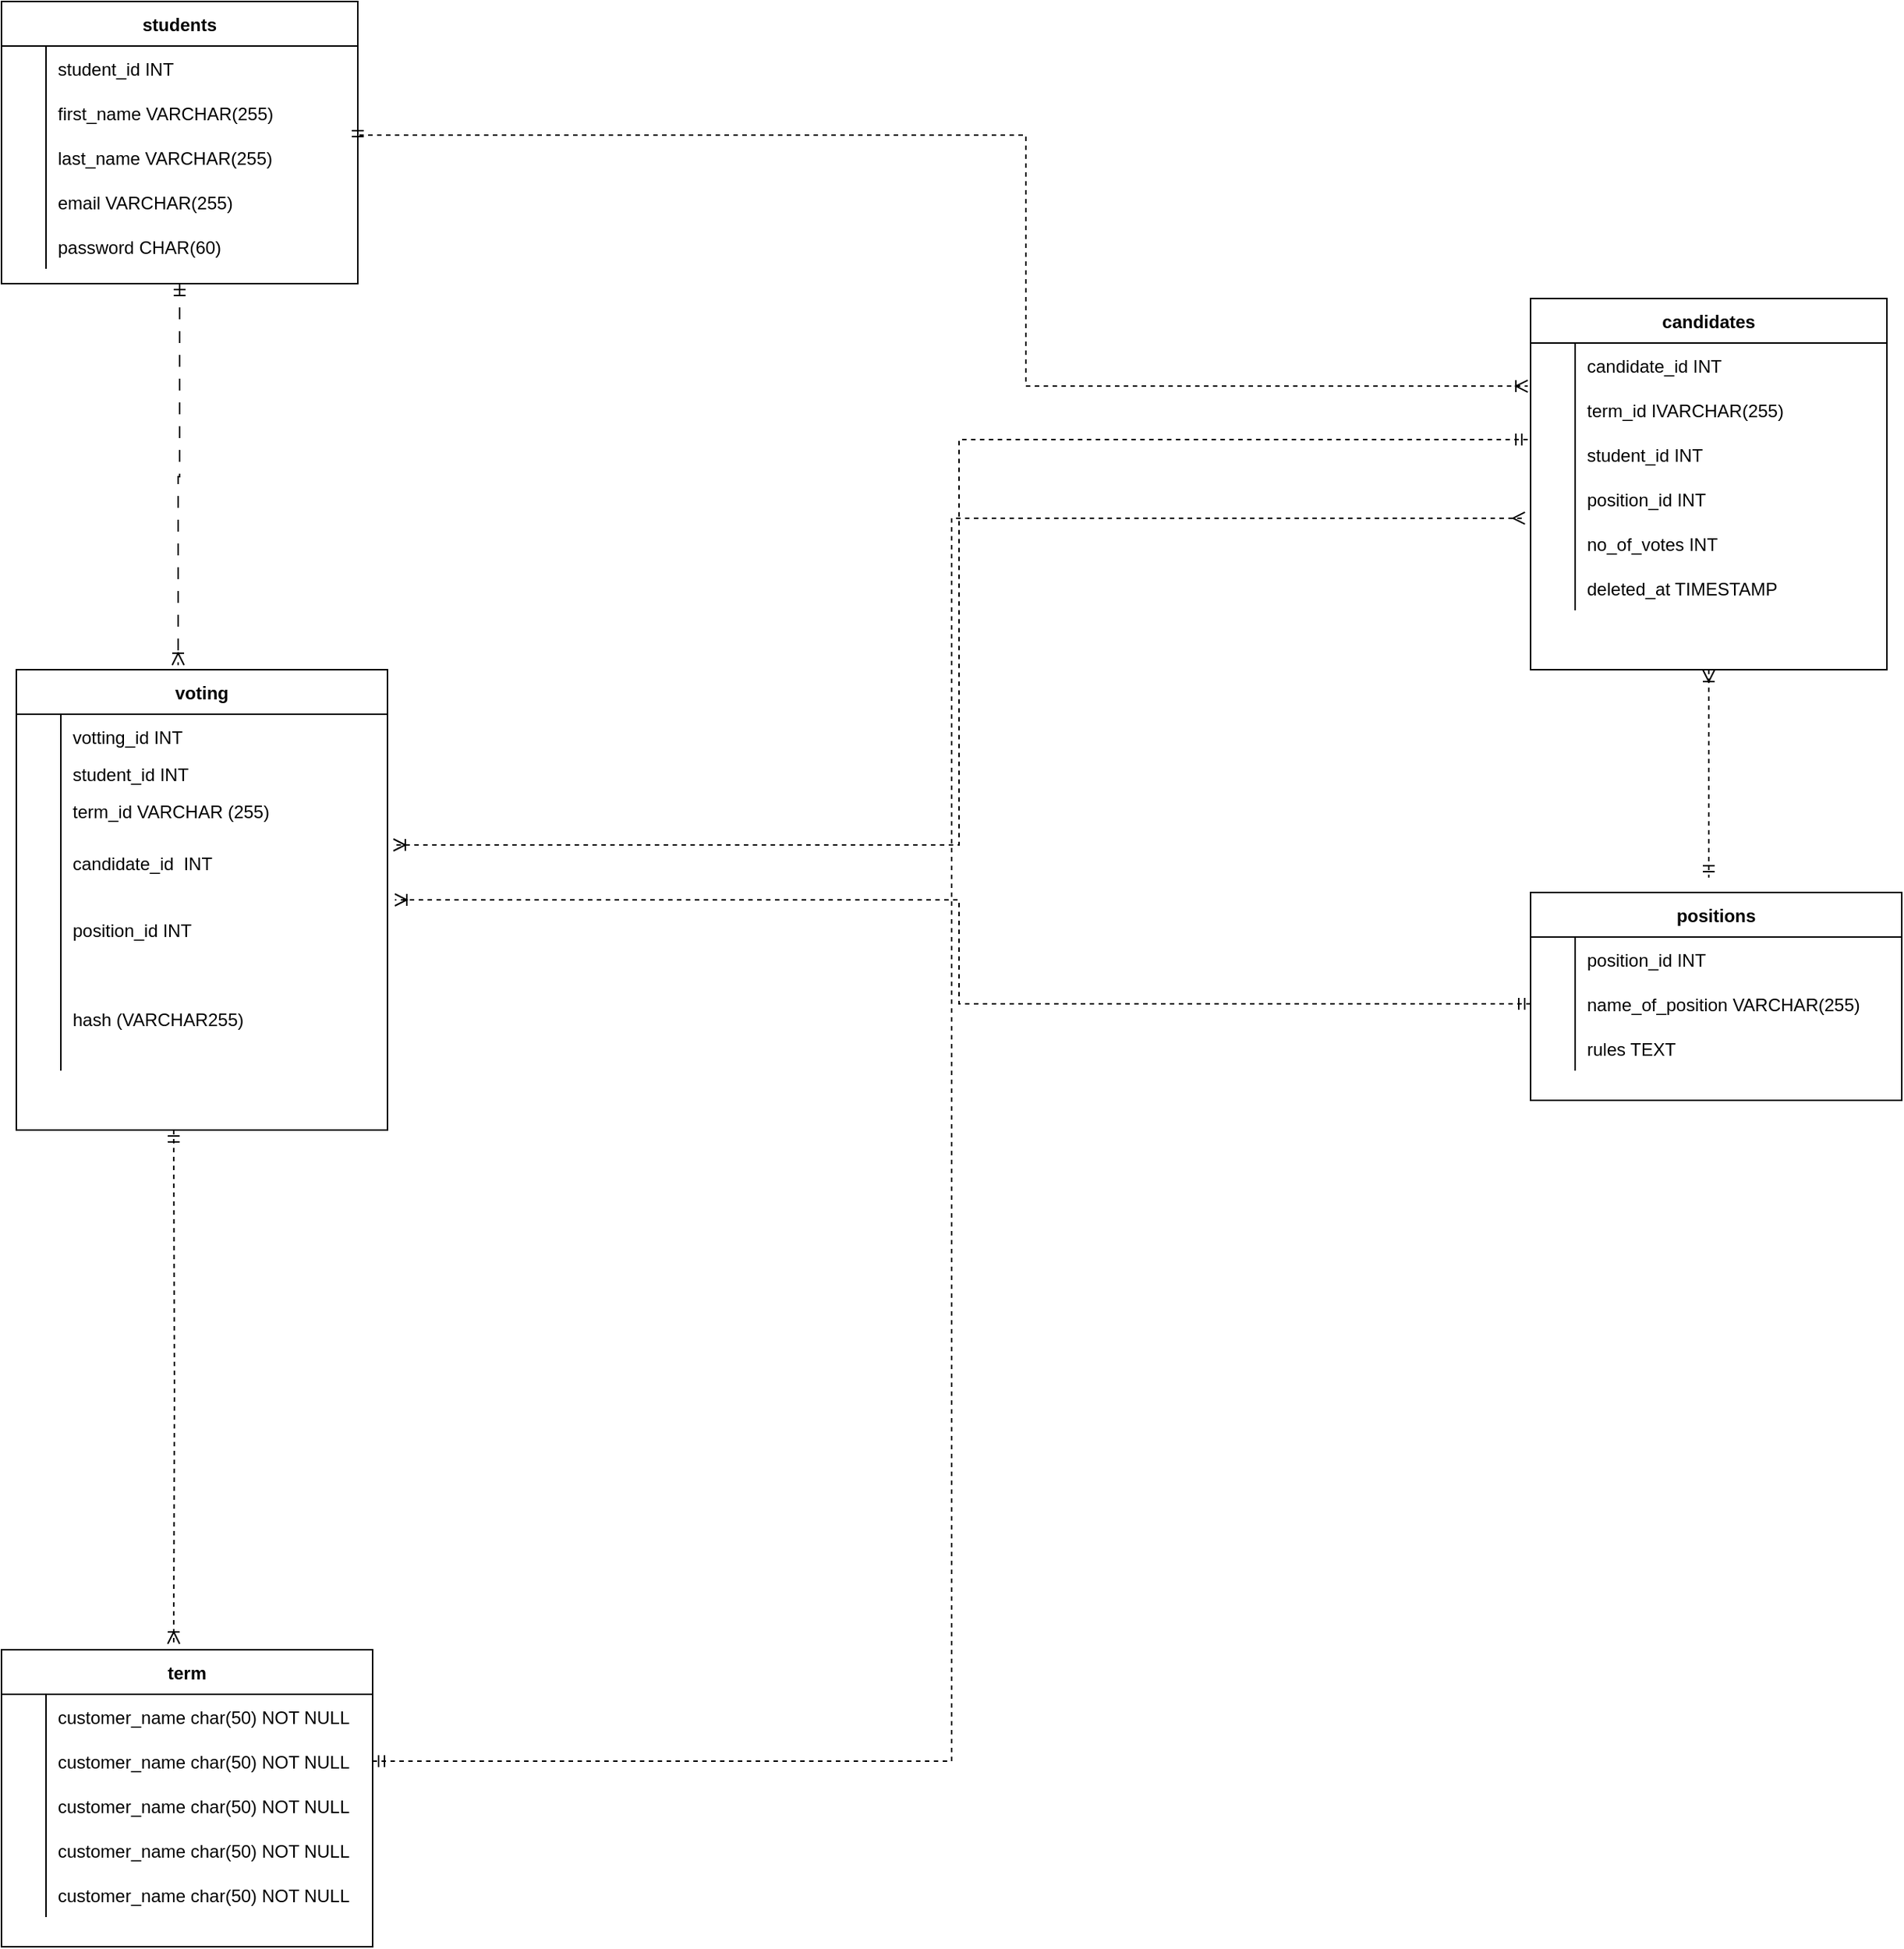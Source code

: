 <mxfile version="21.2.9" type="github">
  <diagram id="R2lEEEUBdFMjLlhIrx00" name="Page-1">
    <mxGraphModel dx="1434" dy="798" grid="1" gridSize="10" guides="1" tooltips="1" connect="1" arrows="1" fold="1" page="1" pageScale="1" pageWidth="850" pageHeight="1100" math="0" shadow="0" extFonts="Permanent Marker^https://fonts.googleapis.com/css?family=Permanent+Marker">
      <root>
        <mxCell id="0" />
        <mxCell id="1" parent="0" />
        <mxCell id="izmSpHOQXmyt1x_wfEce-32" style="edgeStyle=orthogonalEdgeStyle;rounded=0;orthogonalLoop=1;jettySize=auto;html=1;exitX=0.5;exitY=1;exitDx=0;exitDy=0;dashed=1;startArrow=ERoneToMany;startFill=0;endArrow=ERmandOne;endFill=0;" edge="1" parent="1" source="izmSpHOQXmyt1x_wfEce-63">
          <mxGeometry relative="1" as="geometry">
            <mxPoint x="1191.25" y="470" as="sourcePoint" />
            <mxPoint x="1200" y="610" as="targetPoint" />
          </mxGeometry>
        </mxCell>
        <mxCell id="izmSpHOQXmyt1x_wfEce-24" style="edgeStyle=orthogonalEdgeStyle;rounded=0;orthogonalLoop=1;jettySize=auto;html=1;exitX=0.5;exitY=1;exitDx=0;exitDy=0;dashed=1;dashPattern=8 8;startArrow=ERmandOne;startFill=0;endArrow=ERoneToMany;endFill=0;entryX=0.436;entryY=-0.01;entryDx=0;entryDy=0;entryPerimeter=0;" edge="1" parent="1" source="C-vyLk0tnHw3VtMMgP7b-23" target="izmSpHOQXmyt1x_wfEce-113">
          <mxGeometry relative="1" as="geometry">
            <mxPoint x="170" y="370" as="targetPoint" />
          </mxGeometry>
        </mxCell>
        <mxCell id="izmSpHOQXmyt1x_wfEce-28" style="edgeStyle=orthogonalEdgeStyle;rounded=0;orthogonalLoop=1;jettySize=auto;html=1;exitX=1;exitY=0.5;exitDx=0;exitDy=0;entryX=-0.008;entryY=-0.033;entryDx=0;entryDy=0;entryPerimeter=0;dashed=1;startArrow=ERmandOne;startFill=0;endArrow=ERoneToMany;endFill=0;" edge="1" parent="1" source="C-vyLk0tnHw3VtMMgP7b-23" target="izmSpHOQXmyt1x_wfEce-67">
          <mxGeometry relative="1" as="geometry">
            <mxPoint x="1037.58" y="269" as="targetPoint" />
            <Array as="points">
              <mxPoint x="740" y="110" />
              <mxPoint x="740" y="279" />
            </Array>
          </mxGeometry>
        </mxCell>
        <mxCell id="C-vyLk0tnHw3VtMMgP7b-23" value="students" style="shape=table;startSize=30;container=1;collapsible=1;childLayout=tableLayout;fixedRows=1;rowLines=0;fontStyle=1;align=center;resizeLast=1;" parent="1" vertex="1">
          <mxGeometry x="50" y="20" width="240" height="190" as="geometry" />
        </mxCell>
        <mxCell id="C-vyLk0tnHw3VtMMgP7b-27" value="" style="shape=partialRectangle;collapsible=0;dropTarget=0;pointerEvents=0;fillColor=none;points=[[0,0.5],[1,0.5]];portConstraint=eastwest;top=0;left=0;right=0;bottom=0;" parent="C-vyLk0tnHw3VtMMgP7b-23" vertex="1">
          <mxGeometry y="30" width="240" height="30" as="geometry" />
        </mxCell>
        <mxCell id="C-vyLk0tnHw3VtMMgP7b-28" value="" style="shape=partialRectangle;overflow=hidden;connectable=0;fillColor=none;top=0;left=0;bottom=0;right=0;" parent="C-vyLk0tnHw3VtMMgP7b-27" vertex="1">
          <mxGeometry width="30" height="30" as="geometry">
            <mxRectangle width="30" height="30" as="alternateBounds" />
          </mxGeometry>
        </mxCell>
        <mxCell id="C-vyLk0tnHw3VtMMgP7b-29" value="student_id INT" style="shape=partialRectangle;overflow=hidden;connectable=0;fillColor=none;top=0;left=0;bottom=0;right=0;align=left;spacingLeft=6;" parent="C-vyLk0tnHw3VtMMgP7b-27" vertex="1">
          <mxGeometry x="30" width="210" height="30" as="geometry">
            <mxRectangle width="210" height="30" as="alternateBounds" />
          </mxGeometry>
        </mxCell>
        <mxCell id="izmSpHOQXmyt1x_wfEce-40" value="" style="shape=partialRectangle;collapsible=0;dropTarget=0;pointerEvents=0;fillColor=none;points=[[0,0.5],[1,0.5]];portConstraint=eastwest;top=0;left=0;right=0;bottom=0;" vertex="1" parent="C-vyLk0tnHw3VtMMgP7b-23">
          <mxGeometry y="60" width="240" height="30" as="geometry" />
        </mxCell>
        <mxCell id="izmSpHOQXmyt1x_wfEce-41" value="" style="shape=partialRectangle;overflow=hidden;connectable=0;fillColor=none;top=0;left=0;bottom=0;right=0;" vertex="1" parent="izmSpHOQXmyt1x_wfEce-40">
          <mxGeometry width="30" height="30" as="geometry">
            <mxRectangle width="30" height="30" as="alternateBounds" />
          </mxGeometry>
        </mxCell>
        <mxCell id="izmSpHOQXmyt1x_wfEce-42" value="first_name VARCHAR(255)" style="shape=partialRectangle;overflow=hidden;connectable=0;fillColor=none;top=0;left=0;bottom=0;right=0;align=left;spacingLeft=6;" vertex="1" parent="izmSpHOQXmyt1x_wfEce-40">
          <mxGeometry x="30" width="210" height="30" as="geometry">
            <mxRectangle width="210" height="30" as="alternateBounds" />
          </mxGeometry>
        </mxCell>
        <mxCell id="izmSpHOQXmyt1x_wfEce-53" value="" style="shape=partialRectangle;collapsible=0;dropTarget=0;pointerEvents=0;fillColor=none;points=[[0,0.5],[1,0.5]];portConstraint=eastwest;top=0;left=0;right=0;bottom=0;" vertex="1" parent="C-vyLk0tnHw3VtMMgP7b-23">
          <mxGeometry y="90" width="240" height="30" as="geometry" />
        </mxCell>
        <mxCell id="izmSpHOQXmyt1x_wfEce-54" value="" style="shape=partialRectangle;overflow=hidden;connectable=0;fillColor=none;top=0;left=0;bottom=0;right=0;" vertex="1" parent="izmSpHOQXmyt1x_wfEce-53">
          <mxGeometry width="30" height="30" as="geometry">
            <mxRectangle width="30" height="30" as="alternateBounds" />
          </mxGeometry>
        </mxCell>
        <mxCell id="izmSpHOQXmyt1x_wfEce-55" value="last_name VARCHAR(255)" style="shape=partialRectangle;overflow=hidden;connectable=0;fillColor=none;top=0;left=0;bottom=0;right=0;align=left;spacingLeft=6;" vertex="1" parent="izmSpHOQXmyt1x_wfEce-53">
          <mxGeometry x="30" width="210" height="30" as="geometry">
            <mxRectangle width="210" height="30" as="alternateBounds" />
          </mxGeometry>
        </mxCell>
        <mxCell id="izmSpHOQXmyt1x_wfEce-56" value="" style="shape=partialRectangle;collapsible=0;dropTarget=0;pointerEvents=0;fillColor=none;points=[[0,0.5],[1,0.5]];portConstraint=eastwest;top=0;left=0;right=0;bottom=0;" vertex="1" parent="C-vyLk0tnHw3VtMMgP7b-23">
          <mxGeometry y="120" width="240" height="30" as="geometry" />
        </mxCell>
        <mxCell id="izmSpHOQXmyt1x_wfEce-57" value="" style="shape=partialRectangle;overflow=hidden;connectable=0;fillColor=none;top=0;left=0;bottom=0;right=0;" vertex="1" parent="izmSpHOQXmyt1x_wfEce-56">
          <mxGeometry width="30" height="30" as="geometry">
            <mxRectangle width="30" height="30" as="alternateBounds" />
          </mxGeometry>
        </mxCell>
        <mxCell id="izmSpHOQXmyt1x_wfEce-58" value="email VARCHAR(255)" style="shape=partialRectangle;overflow=hidden;connectable=0;fillColor=none;top=0;left=0;bottom=0;right=0;align=left;spacingLeft=6;" vertex="1" parent="izmSpHOQXmyt1x_wfEce-56">
          <mxGeometry x="30" width="210" height="30" as="geometry">
            <mxRectangle width="210" height="30" as="alternateBounds" />
          </mxGeometry>
        </mxCell>
        <mxCell id="izmSpHOQXmyt1x_wfEce-59" value="" style="shape=partialRectangle;collapsible=0;dropTarget=0;pointerEvents=0;fillColor=none;points=[[0,0.5],[1,0.5]];portConstraint=eastwest;top=0;left=0;right=0;bottom=0;" vertex="1" parent="C-vyLk0tnHw3VtMMgP7b-23">
          <mxGeometry y="150" width="240" height="30" as="geometry" />
        </mxCell>
        <mxCell id="izmSpHOQXmyt1x_wfEce-60" value="" style="shape=partialRectangle;overflow=hidden;connectable=0;fillColor=none;top=0;left=0;bottom=0;right=0;" vertex="1" parent="izmSpHOQXmyt1x_wfEce-59">
          <mxGeometry width="30" height="30" as="geometry">
            <mxRectangle width="30" height="30" as="alternateBounds" />
          </mxGeometry>
        </mxCell>
        <mxCell id="izmSpHOQXmyt1x_wfEce-61" value="password CHAR(60)" style="shape=partialRectangle;overflow=hidden;connectable=0;fillColor=none;top=0;left=0;bottom=0;right=0;align=left;spacingLeft=6;" vertex="1" parent="izmSpHOQXmyt1x_wfEce-59">
          <mxGeometry x="30" width="210" height="30" as="geometry">
            <mxRectangle width="210" height="30" as="alternateBounds" />
          </mxGeometry>
        </mxCell>
        <mxCell id="izmSpHOQXmyt1x_wfEce-27" style="edgeStyle=orthogonalEdgeStyle;rounded=0;orthogonalLoop=1;jettySize=auto;html=1;entryX=0.464;entryY=-0.02;entryDx=0;entryDy=0;entryPerimeter=0;dashed=1;startArrow=ERmandOne;startFill=0;endArrow=ERoneToMany;endFill=0;" edge="1" parent="1" target="izmSpHOQXmyt1x_wfEce-97">
          <mxGeometry relative="1" as="geometry">
            <mxPoint x="166" y="780" as="sourcePoint" />
            <mxPoint x="260.4" y="658.7" as="targetPoint" />
          </mxGeometry>
        </mxCell>
        <mxCell id="izmSpHOQXmyt1x_wfEce-30" style="edgeStyle=orthogonalEdgeStyle;rounded=0;orthogonalLoop=1;jettySize=auto;html=1;exitX=1;exitY=0.5;exitDx=0;exitDy=0;entryX=-0.016;entryY=-0.067;entryDx=0;entryDy=0;entryPerimeter=0;dashed=1;startArrow=ERmandOne;startFill=0;endArrow=ERmany;endFill=0;" edge="1" parent="1" source="izmSpHOQXmyt1x_wfEce-101" target="izmSpHOQXmyt1x_wfEce-76">
          <mxGeometry relative="1" as="geometry">
            <mxPoint x="380" y="867.5" as="sourcePoint" />
            <mxPoint x="1033.95" y="371.96" as="targetPoint" />
          </mxGeometry>
        </mxCell>
        <mxCell id="izmSpHOQXmyt1x_wfEce-29" style="edgeStyle=orthogonalEdgeStyle;rounded=0;orthogonalLoop=1;jettySize=auto;html=1;exitX=-0.008;exitY=0.167;exitDx=0;exitDy=0;entryX=1.016;entryY=0.2;entryDx=0;entryDy=0;dashed=1;startArrow=ERmandOne;startFill=0;endArrow=ERoneToMany;endFill=0;exitPerimeter=0;entryPerimeter=0;" edge="1" parent="1" source="izmSpHOQXmyt1x_wfEce-70" target="izmSpHOQXmyt1x_wfEce-123">
          <mxGeometry relative="1" as="geometry">
            <mxPoint x="1040" y="320" as="sourcePoint" />
            <mxPoint x="375" y="500" as="targetPoint" />
          </mxGeometry>
        </mxCell>
        <mxCell id="izmSpHOQXmyt1x_wfEce-31" style="edgeStyle=orthogonalEdgeStyle;rounded=0;orthogonalLoop=1;jettySize=auto;html=1;exitX=0;exitY=0.5;exitDx=0;exitDy=0;endArrow=ERoneToMany;endFill=0;startArrow=ERmandOne;startFill=0;dashed=1;entryX=1.02;entryY=0.1;entryDx=0;entryDy=0;entryPerimeter=0;" edge="1" parent="1" source="izmSpHOQXmyt1x_wfEce-88" target="izmSpHOQXmyt1x_wfEce-126">
          <mxGeometry relative="1" as="geometry">
            <mxPoint x="1025" y="645" as="sourcePoint" />
            <mxPoint x="375" y="525" as="targetPoint" />
          </mxGeometry>
        </mxCell>
        <mxCell id="izmSpHOQXmyt1x_wfEce-63" value="candidates" style="shape=table;startSize=30;container=1;collapsible=1;childLayout=tableLayout;fixedRows=1;rowLines=0;fontStyle=1;align=center;resizeLast=1;" vertex="1" parent="1">
          <mxGeometry x="1080" y="220" width="240" height="250" as="geometry" />
        </mxCell>
        <mxCell id="izmSpHOQXmyt1x_wfEce-64" value="" style="shape=partialRectangle;collapsible=0;dropTarget=0;pointerEvents=0;fillColor=none;points=[[0,0.5],[1,0.5]];portConstraint=eastwest;top=0;left=0;right=0;bottom=0;" vertex="1" parent="izmSpHOQXmyt1x_wfEce-63">
          <mxGeometry y="30" width="240" height="30" as="geometry" />
        </mxCell>
        <mxCell id="izmSpHOQXmyt1x_wfEce-65" value="" style="shape=partialRectangle;overflow=hidden;connectable=0;fillColor=none;top=0;left=0;bottom=0;right=0;" vertex="1" parent="izmSpHOQXmyt1x_wfEce-64">
          <mxGeometry width="30" height="30" as="geometry">
            <mxRectangle width="30" height="30" as="alternateBounds" />
          </mxGeometry>
        </mxCell>
        <mxCell id="izmSpHOQXmyt1x_wfEce-66" value="candidate_id INT" style="shape=partialRectangle;overflow=hidden;connectable=0;fillColor=none;top=0;left=0;bottom=0;right=0;align=left;spacingLeft=6;" vertex="1" parent="izmSpHOQXmyt1x_wfEce-64">
          <mxGeometry x="30" width="210" height="30" as="geometry">
            <mxRectangle width="210" height="30" as="alternateBounds" />
          </mxGeometry>
        </mxCell>
        <mxCell id="izmSpHOQXmyt1x_wfEce-67" value="" style="shape=partialRectangle;collapsible=0;dropTarget=0;pointerEvents=0;fillColor=none;points=[[0,0.5],[1,0.5]];portConstraint=eastwest;top=0;left=0;right=0;bottom=0;" vertex="1" parent="izmSpHOQXmyt1x_wfEce-63">
          <mxGeometry y="60" width="240" height="30" as="geometry" />
        </mxCell>
        <mxCell id="izmSpHOQXmyt1x_wfEce-68" value="" style="shape=partialRectangle;overflow=hidden;connectable=0;fillColor=none;top=0;left=0;bottom=0;right=0;" vertex="1" parent="izmSpHOQXmyt1x_wfEce-67">
          <mxGeometry width="30" height="30" as="geometry">
            <mxRectangle width="30" height="30" as="alternateBounds" />
          </mxGeometry>
        </mxCell>
        <mxCell id="izmSpHOQXmyt1x_wfEce-69" value="term_id IVARCHAR(255)" style="shape=partialRectangle;overflow=hidden;connectable=0;fillColor=none;top=0;left=0;bottom=0;right=0;align=left;spacingLeft=6;" vertex="1" parent="izmSpHOQXmyt1x_wfEce-67">
          <mxGeometry x="30" width="210" height="30" as="geometry">
            <mxRectangle width="210" height="30" as="alternateBounds" />
          </mxGeometry>
        </mxCell>
        <mxCell id="izmSpHOQXmyt1x_wfEce-70" value="" style="shape=partialRectangle;collapsible=0;dropTarget=0;pointerEvents=0;fillColor=none;points=[[0,0.5],[1,0.5]];portConstraint=eastwest;top=0;left=0;right=0;bottom=0;" vertex="1" parent="izmSpHOQXmyt1x_wfEce-63">
          <mxGeometry y="90" width="240" height="30" as="geometry" />
        </mxCell>
        <mxCell id="izmSpHOQXmyt1x_wfEce-71" value="" style="shape=partialRectangle;overflow=hidden;connectable=0;fillColor=none;top=0;left=0;bottom=0;right=0;" vertex="1" parent="izmSpHOQXmyt1x_wfEce-70">
          <mxGeometry width="30" height="30" as="geometry">
            <mxRectangle width="30" height="30" as="alternateBounds" />
          </mxGeometry>
        </mxCell>
        <mxCell id="izmSpHOQXmyt1x_wfEce-72" value="student_id INT" style="shape=partialRectangle;overflow=hidden;connectable=0;fillColor=none;top=0;left=0;bottom=0;right=0;align=left;spacingLeft=6;" vertex="1" parent="izmSpHOQXmyt1x_wfEce-70">
          <mxGeometry x="30" width="210" height="30" as="geometry">
            <mxRectangle width="210" height="30" as="alternateBounds" />
          </mxGeometry>
        </mxCell>
        <mxCell id="izmSpHOQXmyt1x_wfEce-73" value="" style="shape=partialRectangle;collapsible=0;dropTarget=0;pointerEvents=0;fillColor=none;points=[[0,0.5],[1,0.5]];portConstraint=eastwest;top=0;left=0;right=0;bottom=0;" vertex="1" parent="izmSpHOQXmyt1x_wfEce-63">
          <mxGeometry y="120" width="240" height="30" as="geometry" />
        </mxCell>
        <mxCell id="izmSpHOQXmyt1x_wfEce-74" value="" style="shape=partialRectangle;overflow=hidden;connectable=0;fillColor=none;top=0;left=0;bottom=0;right=0;" vertex="1" parent="izmSpHOQXmyt1x_wfEce-73">
          <mxGeometry width="30" height="30" as="geometry">
            <mxRectangle width="30" height="30" as="alternateBounds" />
          </mxGeometry>
        </mxCell>
        <mxCell id="izmSpHOQXmyt1x_wfEce-75" value="position_id INT" style="shape=partialRectangle;overflow=hidden;connectable=0;fillColor=none;top=0;left=0;bottom=0;right=0;align=left;spacingLeft=6;" vertex="1" parent="izmSpHOQXmyt1x_wfEce-73">
          <mxGeometry x="30" width="210" height="30" as="geometry">
            <mxRectangle width="210" height="30" as="alternateBounds" />
          </mxGeometry>
        </mxCell>
        <mxCell id="izmSpHOQXmyt1x_wfEce-76" value="" style="shape=partialRectangle;collapsible=0;dropTarget=0;pointerEvents=0;fillColor=none;points=[[0,0.5],[1,0.5]];portConstraint=eastwest;top=0;left=0;right=0;bottom=0;" vertex="1" parent="izmSpHOQXmyt1x_wfEce-63">
          <mxGeometry y="150" width="240" height="30" as="geometry" />
        </mxCell>
        <mxCell id="izmSpHOQXmyt1x_wfEce-77" value="" style="shape=partialRectangle;overflow=hidden;connectable=0;fillColor=none;top=0;left=0;bottom=0;right=0;" vertex="1" parent="izmSpHOQXmyt1x_wfEce-76">
          <mxGeometry width="30" height="30" as="geometry">
            <mxRectangle width="30" height="30" as="alternateBounds" />
          </mxGeometry>
        </mxCell>
        <mxCell id="izmSpHOQXmyt1x_wfEce-78" value="no_of_votes INT" style="shape=partialRectangle;overflow=hidden;connectable=0;fillColor=none;top=0;left=0;bottom=0;right=0;align=left;spacingLeft=6;" vertex="1" parent="izmSpHOQXmyt1x_wfEce-76">
          <mxGeometry x="30" width="210" height="30" as="geometry">
            <mxRectangle width="210" height="30" as="alternateBounds" />
          </mxGeometry>
        </mxCell>
        <mxCell id="izmSpHOQXmyt1x_wfEce-132" value="" style="shape=partialRectangle;collapsible=0;dropTarget=0;pointerEvents=0;fillColor=none;points=[[0,0.5],[1,0.5]];portConstraint=eastwest;top=0;left=0;right=0;bottom=0;" vertex="1" parent="izmSpHOQXmyt1x_wfEce-63">
          <mxGeometry y="180" width="240" height="30" as="geometry" />
        </mxCell>
        <mxCell id="izmSpHOQXmyt1x_wfEce-133" value="" style="shape=partialRectangle;overflow=hidden;connectable=0;fillColor=none;top=0;left=0;bottom=0;right=0;" vertex="1" parent="izmSpHOQXmyt1x_wfEce-132">
          <mxGeometry width="30" height="30" as="geometry">
            <mxRectangle width="30" height="30" as="alternateBounds" />
          </mxGeometry>
        </mxCell>
        <mxCell id="izmSpHOQXmyt1x_wfEce-134" value="deleted_at TIMESTAMP" style="shape=partialRectangle;overflow=hidden;connectable=0;fillColor=none;top=0;left=0;bottom=0;right=0;align=left;spacingLeft=6;" vertex="1" parent="izmSpHOQXmyt1x_wfEce-132">
          <mxGeometry x="30" width="210" height="30" as="geometry">
            <mxRectangle width="210" height="30" as="alternateBounds" />
          </mxGeometry>
        </mxCell>
        <mxCell id="izmSpHOQXmyt1x_wfEce-81" value="positions" style="shape=table;startSize=30;container=1;collapsible=1;childLayout=tableLayout;fixedRows=1;rowLines=0;fontStyle=1;align=center;resizeLast=1;" vertex="1" parent="1">
          <mxGeometry x="1080" y="620" width="250" height="140" as="geometry" />
        </mxCell>
        <mxCell id="izmSpHOQXmyt1x_wfEce-82" value="" style="shape=partialRectangle;collapsible=0;dropTarget=0;pointerEvents=0;fillColor=none;points=[[0,0.5],[1,0.5]];portConstraint=eastwest;top=0;left=0;right=0;bottom=0;" vertex="1" parent="izmSpHOQXmyt1x_wfEce-81">
          <mxGeometry y="30" width="250" height="30" as="geometry" />
        </mxCell>
        <mxCell id="izmSpHOQXmyt1x_wfEce-83" value="" style="shape=partialRectangle;overflow=hidden;connectable=0;fillColor=none;top=0;left=0;bottom=0;right=0;" vertex="1" parent="izmSpHOQXmyt1x_wfEce-82">
          <mxGeometry width="30" height="30" as="geometry">
            <mxRectangle width="30" height="30" as="alternateBounds" />
          </mxGeometry>
        </mxCell>
        <mxCell id="izmSpHOQXmyt1x_wfEce-84" value="position_id INT" style="shape=partialRectangle;overflow=hidden;connectable=0;fillColor=none;top=0;left=0;bottom=0;right=0;align=left;spacingLeft=6;" vertex="1" parent="izmSpHOQXmyt1x_wfEce-82">
          <mxGeometry x="30" width="220" height="30" as="geometry">
            <mxRectangle width="220" height="30" as="alternateBounds" />
          </mxGeometry>
        </mxCell>
        <mxCell id="izmSpHOQXmyt1x_wfEce-88" value="" style="shape=partialRectangle;collapsible=0;dropTarget=0;pointerEvents=0;fillColor=none;points=[[0,0.5],[1,0.5]];portConstraint=eastwest;top=0;left=0;right=0;bottom=0;" vertex="1" parent="izmSpHOQXmyt1x_wfEce-81">
          <mxGeometry y="60" width="250" height="30" as="geometry" />
        </mxCell>
        <mxCell id="izmSpHOQXmyt1x_wfEce-89" value="" style="shape=partialRectangle;overflow=hidden;connectable=0;fillColor=none;top=0;left=0;bottom=0;right=0;" vertex="1" parent="izmSpHOQXmyt1x_wfEce-88">
          <mxGeometry width="30" height="30" as="geometry">
            <mxRectangle width="30" height="30" as="alternateBounds" />
          </mxGeometry>
        </mxCell>
        <mxCell id="izmSpHOQXmyt1x_wfEce-90" value="name_of_position VARCHAR(255)" style="shape=partialRectangle;overflow=hidden;connectable=0;fillColor=none;top=0;left=0;bottom=0;right=0;align=left;spacingLeft=6;" vertex="1" parent="izmSpHOQXmyt1x_wfEce-88">
          <mxGeometry x="30" width="220" height="30" as="geometry">
            <mxRectangle width="220" height="30" as="alternateBounds" />
          </mxGeometry>
        </mxCell>
        <mxCell id="izmSpHOQXmyt1x_wfEce-94" value="" style="shape=partialRectangle;collapsible=0;dropTarget=0;pointerEvents=0;fillColor=none;points=[[0,0.5],[1,0.5]];portConstraint=eastwest;top=0;left=0;right=0;bottom=0;" vertex="1" parent="izmSpHOQXmyt1x_wfEce-81">
          <mxGeometry y="90" width="250" height="30" as="geometry" />
        </mxCell>
        <mxCell id="izmSpHOQXmyt1x_wfEce-95" value="" style="shape=partialRectangle;overflow=hidden;connectable=0;fillColor=none;top=0;left=0;bottom=0;right=0;" vertex="1" parent="izmSpHOQXmyt1x_wfEce-94">
          <mxGeometry width="30" height="30" as="geometry">
            <mxRectangle width="30" height="30" as="alternateBounds" />
          </mxGeometry>
        </mxCell>
        <mxCell id="izmSpHOQXmyt1x_wfEce-96" value="rules TEXT" style="shape=partialRectangle;overflow=hidden;connectable=0;fillColor=none;top=0;left=0;bottom=0;right=0;align=left;spacingLeft=6;" vertex="1" parent="izmSpHOQXmyt1x_wfEce-94">
          <mxGeometry x="30" width="220" height="30" as="geometry">
            <mxRectangle width="220" height="30" as="alternateBounds" />
          </mxGeometry>
        </mxCell>
        <mxCell id="izmSpHOQXmyt1x_wfEce-97" value="term" style="shape=table;startSize=30;container=1;collapsible=1;childLayout=tableLayout;fixedRows=1;rowLines=0;fontStyle=1;align=center;resizeLast=1;" vertex="1" parent="1">
          <mxGeometry x="50" y="1130" width="250" height="200" as="geometry" />
        </mxCell>
        <mxCell id="izmSpHOQXmyt1x_wfEce-98" value="" style="shape=partialRectangle;collapsible=0;dropTarget=0;pointerEvents=0;fillColor=none;points=[[0,0.5],[1,0.5]];portConstraint=eastwest;top=0;left=0;right=0;bottom=0;" vertex="1" parent="izmSpHOQXmyt1x_wfEce-97">
          <mxGeometry y="30" width="250" height="30" as="geometry" />
        </mxCell>
        <mxCell id="izmSpHOQXmyt1x_wfEce-99" value="" style="shape=partialRectangle;overflow=hidden;connectable=0;fillColor=none;top=0;left=0;bottom=0;right=0;" vertex="1" parent="izmSpHOQXmyt1x_wfEce-98">
          <mxGeometry width="30" height="30" as="geometry">
            <mxRectangle width="30" height="30" as="alternateBounds" />
          </mxGeometry>
        </mxCell>
        <mxCell id="izmSpHOQXmyt1x_wfEce-100" value="customer_name char(50) NOT NULL" style="shape=partialRectangle;overflow=hidden;connectable=0;fillColor=none;top=0;left=0;bottom=0;right=0;align=left;spacingLeft=6;" vertex="1" parent="izmSpHOQXmyt1x_wfEce-98">
          <mxGeometry x="30" width="220" height="30" as="geometry">
            <mxRectangle width="220" height="30" as="alternateBounds" />
          </mxGeometry>
        </mxCell>
        <mxCell id="izmSpHOQXmyt1x_wfEce-101" value="" style="shape=partialRectangle;collapsible=0;dropTarget=0;pointerEvents=0;fillColor=none;points=[[0,0.5],[1,0.5]];portConstraint=eastwest;top=0;left=0;right=0;bottom=0;" vertex="1" parent="izmSpHOQXmyt1x_wfEce-97">
          <mxGeometry y="60" width="250" height="30" as="geometry" />
        </mxCell>
        <mxCell id="izmSpHOQXmyt1x_wfEce-102" value="" style="shape=partialRectangle;overflow=hidden;connectable=0;fillColor=none;top=0;left=0;bottom=0;right=0;" vertex="1" parent="izmSpHOQXmyt1x_wfEce-101">
          <mxGeometry width="30" height="30" as="geometry">
            <mxRectangle width="30" height="30" as="alternateBounds" />
          </mxGeometry>
        </mxCell>
        <mxCell id="izmSpHOQXmyt1x_wfEce-103" value="customer_name char(50) NOT NULL" style="shape=partialRectangle;overflow=hidden;connectable=0;fillColor=none;top=0;left=0;bottom=0;right=0;align=left;spacingLeft=6;" vertex="1" parent="izmSpHOQXmyt1x_wfEce-101">
          <mxGeometry x="30" width="220" height="30" as="geometry">
            <mxRectangle width="220" height="30" as="alternateBounds" />
          </mxGeometry>
        </mxCell>
        <mxCell id="izmSpHOQXmyt1x_wfEce-104" value="" style="shape=partialRectangle;collapsible=0;dropTarget=0;pointerEvents=0;fillColor=none;points=[[0,0.5],[1,0.5]];portConstraint=eastwest;top=0;left=0;right=0;bottom=0;" vertex="1" parent="izmSpHOQXmyt1x_wfEce-97">
          <mxGeometry y="90" width="250" height="30" as="geometry" />
        </mxCell>
        <mxCell id="izmSpHOQXmyt1x_wfEce-105" value="" style="shape=partialRectangle;overflow=hidden;connectable=0;fillColor=none;top=0;left=0;bottom=0;right=0;" vertex="1" parent="izmSpHOQXmyt1x_wfEce-104">
          <mxGeometry width="30" height="30" as="geometry">
            <mxRectangle width="30" height="30" as="alternateBounds" />
          </mxGeometry>
        </mxCell>
        <mxCell id="izmSpHOQXmyt1x_wfEce-106" value="customer_name char(50) NOT NULL" style="shape=partialRectangle;overflow=hidden;connectable=0;fillColor=none;top=0;left=0;bottom=0;right=0;align=left;spacingLeft=6;" vertex="1" parent="izmSpHOQXmyt1x_wfEce-104">
          <mxGeometry x="30" width="220" height="30" as="geometry">
            <mxRectangle width="220" height="30" as="alternateBounds" />
          </mxGeometry>
        </mxCell>
        <mxCell id="izmSpHOQXmyt1x_wfEce-107" value="" style="shape=partialRectangle;collapsible=0;dropTarget=0;pointerEvents=0;fillColor=none;points=[[0,0.5],[1,0.5]];portConstraint=eastwest;top=0;left=0;right=0;bottom=0;" vertex="1" parent="izmSpHOQXmyt1x_wfEce-97">
          <mxGeometry y="120" width="250" height="30" as="geometry" />
        </mxCell>
        <mxCell id="izmSpHOQXmyt1x_wfEce-108" value="" style="shape=partialRectangle;overflow=hidden;connectable=0;fillColor=none;top=0;left=0;bottom=0;right=0;" vertex="1" parent="izmSpHOQXmyt1x_wfEce-107">
          <mxGeometry width="30" height="30" as="geometry">
            <mxRectangle width="30" height="30" as="alternateBounds" />
          </mxGeometry>
        </mxCell>
        <mxCell id="izmSpHOQXmyt1x_wfEce-109" value="customer_name char(50) NOT NULL" style="shape=partialRectangle;overflow=hidden;connectable=0;fillColor=none;top=0;left=0;bottom=0;right=0;align=left;spacingLeft=6;" vertex="1" parent="izmSpHOQXmyt1x_wfEce-107">
          <mxGeometry x="30" width="220" height="30" as="geometry">
            <mxRectangle width="220" height="30" as="alternateBounds" />
          </mxGeometry>
        </mxCell>
        <mxCell id="izmSpHOQXmyt1x_wfEce-110" value="" style="shape=partialRectangle;collapsible=0;dropTarget=0;pointerEvents=0;fillColor=none;points=[[0,0.5],[1,0.5]];portConstraint=eastwest;top=0;left=0;right=0;bottom=0;" vertex="1" parent="izmSpHOQXmyt1x_wfEce-97">
          <mxGeometry y="150" width="250" height="30" as="geometry" />
        </mxCell>
        <mxCell id="izmSpHOQXmyt1x_wfEce-111" value="" style="shape=partialRectangle;overflow=hidden;connectable=0;fillColor=none;top=0;left=0;bottom=0;right=0;" vertex="1" parent="izmSpHOQXmyt1x_wfEce-110">
          <mxGeometry width="30" height="30" as="geometry">
            <mxRectangle width="30" height="30" as="alternateBounds" />
          </mxGeometry>
        </mxCell>
        <mxCell id="izmSpHOQXmyt1x_wfEce-112" value="customer_name char(50) NOT NULL" style="shape=partialRectangle;overflow=hidden;connectable=0;fillColor=none;top=0;left=0;bottom=0;right=0;align=left;spacingLeft=6;" vertex="1" parent="izmSpHOQXmyt1x_wfEce-110">
          <mxGeometry x="30" width="220" height="30" as="geometry">
            <mxRectangle width="220" height="30" as="alternateBounds" />
          </mxGeometry>
        </mxCell>
        <mxCell id="izmSpHOQXmyt1x_wfEce-113" value="voting" style="shape=table;startSize=30;container=1;collapsible=1;childLayout=tableLayout;fixedRows=1;rowLines=0;fontStyle=1;align=center;resizeLast=1;" vertex="1" parent="1">
          <mxGeometry x="60" y="470" width="250" height="310" as="geometry" />
        </mxCell>
        <mxCell id="izmSpHOQXmyt1x_wfEce-114" value="" style="shape=partialRectangle;collapsible=0;dropTarget=0;pointerEvents=0;fillColor=none;points=[[0,0.5],[1,0.5]];portConstraint=eastwest;top=0;left=0;right=0;bottom=0;" vertex="1" parent="izmSpHOQXmyt1x_wfEce-113">
          <mxGeometry y="30" width="250" height="30" as="geometry" />
        </mxCell>
        <mxCell id="izmSpHOQXmyt1x_wfEce-115" value="" style="shape=partialRectangle;overflow=hidden;connectable=0;fillColor=none;top=0;left=0;bottom=0;right=0;" vertex="1" parent="izmSpHOQXmyt1x_wfEce-114">
          <mxGeometry width="30" height="30" as="geometry">
            <mxRectangle width="30" height="30" as="alternateBounds" />
          </mxGeometry>
        </mxCell>
        <mxCell id="izmSpHOQXmyt1x_wfEce-116" value="votting_id INT" style="shape=partialRectangle;overflow=hidden;connectable=0;fillColor=none;top=0;left=0;bottom=0;right=0;align=left;spacingLeft=6;" vertex="1" parent="izmSpHOQXmyt1x_wfEce-114">
          <mxGeometry x="30" width="220" height="30" as="geometry">
            <mxRectangle width="220" height="30" as="alternateBounds" />
          </mxGeometry>
        </mxCell>
        <mxCell id="izmSpHOQXmyt1x_wfEce-117" value="" style="shape=partialRectangle;collapsible=0;dropTarget=0;pointerEvents=0;fillColor=none;points=[[0,0.5],[1,0.5]];portConstraint=eastwest;top=0;left=0;right=0;bottom=0;" vertex="1" parent="izmSpHOQXmyt1x_wfEce-113">
          <mxGeometry y="60" width="250" height="20" as="geometry" />
        </mxCell>
        <mxCell id="izmSpHOQXmyt1x_wfEce-118" value="" style="shape=partialRectangle;overflow=hidden;connectable=0;fillColor=none;top=0;left=0;bottom=0;right=0;" vertex="1" parent="izmSpHOQXmyt1x_wfEce-117">
          <mxGeometry width="30" height="20" as="geometry">
            <mxRectangle width="30" height="20" as="alternateBounds" />
          </mxGeometry>
        </mxCell>
        <mxCell id="izmSpHOQXmyt1x_wfEce-119" value="student_id INT" style="shape=partialRectangle;overflow=hidden;connectable=0;fillColor=none;top=0;left=0;bottom=0;right=0;align=left;spacingLeft=6;" vertex="1" parent="izmSpHOQXmyt1x_wfEce-117">
          <mxGeometry x="30" width="220" height="20" as="geometry">
            <mxRectangle width="220" height="20" as="alternateBounds" />
          </mxGeometry>
        </mxCell>
        <mxCell id="izmSpHOQXmyt1x_wfEce-120" value="" style="shape=partialRectangle;collapsible=0;dropTarget=0;pointerEvents=0;fillColor=none;points=[[0,0.5],[1,0.5]];portConstraint=eastwest;top=0;left=0;right=0;bottom=0;" vertex="1" parent="izmSpHOQXmyt1x_wfEce-113">
          <mxGeometry y="80" width="250" height="30" as="geometry" />
        </mxCell>
        <mxCell id="izmSpHOQXmyt1x_wfEce-121" value="" style="shape=partialRectangle;overflow=hidden;connectable=0;fillColor=none;top=0;left=0;bottom=0;right=0;" vertex="1" parent="izmSpHOQXmyt1x_wfEce-120">
          <mxGeometry width="30" height="30" as="geometry">
            <mxRectangle width="30" height="30" as="alternateBounds" />
          </mxGeometry>
        </mxCell>
        <mxCell id="izmSpHOQXmyt1x_wfEce-122" value="term_id VARCHAR (255)" style="shape=partialRectangle;overflow=hidden;connectable=0;fillColor=none;top=0;left=0;bottom=0;right=0;align=left;spacingLeft=6;" vertex="1" parent="izmSpHOQXmyt1x_wfEce-120">
          <mxGeometry x="30" width="220" height="30" as="geometry">
            <mxRectangle width="220" height="30" as="alternateBounds" />
          </mxGeometry>
        </mxCell>
        <mxCell id="izmSpHOQXmyt1x_wfEce-123" value="" style="shape=partialRectangle;collapsible=0;dropTarget=0;pointerEvents=0;fillColor=none;points=[[0,0.5],[1,0.5]];portConstraint=eastwest;top=0;left=0;right=0;bottom=0;" vertex="1" parent="izmSpHOQXmyt1x_wfEce-113">
          <mxGeometry y="110" width="250" height="40" as="geometry" />
        </mxCell>
        <mxCell id="izmSpHOQXmyt1x_wfEce-124" value="" style="shape=partialRectangle;overflow=hidden;connectable=0;fillColor=none;top=0;left=0;bottom=0;right=0;" vertex="1" parent="izmSpHOQXmyt1x_wfEce-123">
          <mxGeometry width="30" height="40" as="geometry">
            <mxRectangle width="30" height="40" as="alternateBounds" />
          </mxGeometry>
        </mxCell>
        <mxCell id="izmSpHOQXmyt1x_wfEce-125" value="candidate_id  INT" style="shape=partialRectangle;overflow=hidden;connectable=0;fillColor=none;top=0;left=0;bottom=0;right=0;align=left;spacingLeft=6;" vertex="1" parent="izmSpHOQXmyt1x_wfEce-123">
          <mxGeometry x="30" width="220" height="40" as="geometry">
            <mxRectangle width="220" height="40" as="alternateBounds" />
          </mxGeometry>
        </mxCell>
        <mxCell id="izmSpHOQXmyt1x_wfEce-126" value="" style="shape=partialRectangle;collapsible=0;dropTarget=0;pointerEvents=0;fillColor=none;points=[[0,0.5],[1,0.5]];portConstraint=eastwest;top=0;left=0;right=0;bottom=0;" vertex="1" parent="izmSpHOQXmyt1x_wfEce-113">
          <mxGeometry y="150" width="250" height="50" as="geometry" />
        </mxCell>
        <mxCell id="izmSpHOQXmyt1x_wfEce-127" value="" style="shape=partialRectangle;overflow=hidden;connectable=0;fillColor=none;top=0;left=0;bottom=0;right=0;" vertex="1" parent="izmSpHOQXmyt1x_wfEce-126">
          <mxGeometry width="30" height="50" as="geometry">
            <mxRectangle width="30" height="50" as="alternateBounds" />
          </mxGeometry>
        </mxCell>
        <mxCell id="izmSpHOQXmyt1x_wfEce-128" value="position_id INT" style="shape=partialRectangle;overflow=hidden;connectable=0;fillColor=none;top=0;left=0;bottom=0;right=0;align=left;spacingLeft=6;" vertex="1" parent="izmSpHOQXmyt1x_wfEce-126">
          <mxGeometry x="30" width="220" height="50" as="geometry">
            <mxRectangle width="220" height="50" as="alternateBounds" />
          </mxGeometry>
        </mxCell>
        <mxCell id="izmSpHOQXmyt1x_wfEce-129" value="" style="shape=partialRectangle;collapsible=0;dropTarget=0;pointerEvents=0;fillColor=none;points=[[0,0.5],[1,0.5]];portConstraint=eastwest;top=0;left=0;right=0;bottom=0;" vertex="1" parent="izmSpHOQXmyt1x_wfEce-113">
          <mxGeometry y="200" width="250" height="70" as="geometry" />
        </mxCell>
        <mxCell id="izmSpHOQXmyt1x_wfEce-130" value="" style="shape=partialRectangle;overflow=hidden;connectable=0;fillColor=none;top=0;left=0;bottom=0;right=0;" vertex="1" parent="izmSpHOQXmyt1x_wfEce-129">
          <mxGeometry width="30" height="70" as="geometry">
            <mxRectangle width="30" height="70" as="alternateBounds" />
          </mxGeometry>
        </mxCell>
        <mxCell id="izmSpHOQXmyt1x_wfEce-131" value="hash (VARCHAR255)" style="shape=partialRectangle;overflow=hidden;connectable=0;fillColor=none;top=0;left=0;bottom=0;right=0;align=left;spacingLeft=6;" vertex="1" parent="izmSpHOQXmyt1x_wfEce-129">
          <mxGeometry x="30" width="220" height="70" as="geometry">
            <mxRectangle width="220" height="70" as="alternateBounds" />
          </mxGeometry>
        </mxCell>
      </root>
    </mxGraphModel>
  </diagram>
</mxfile>
